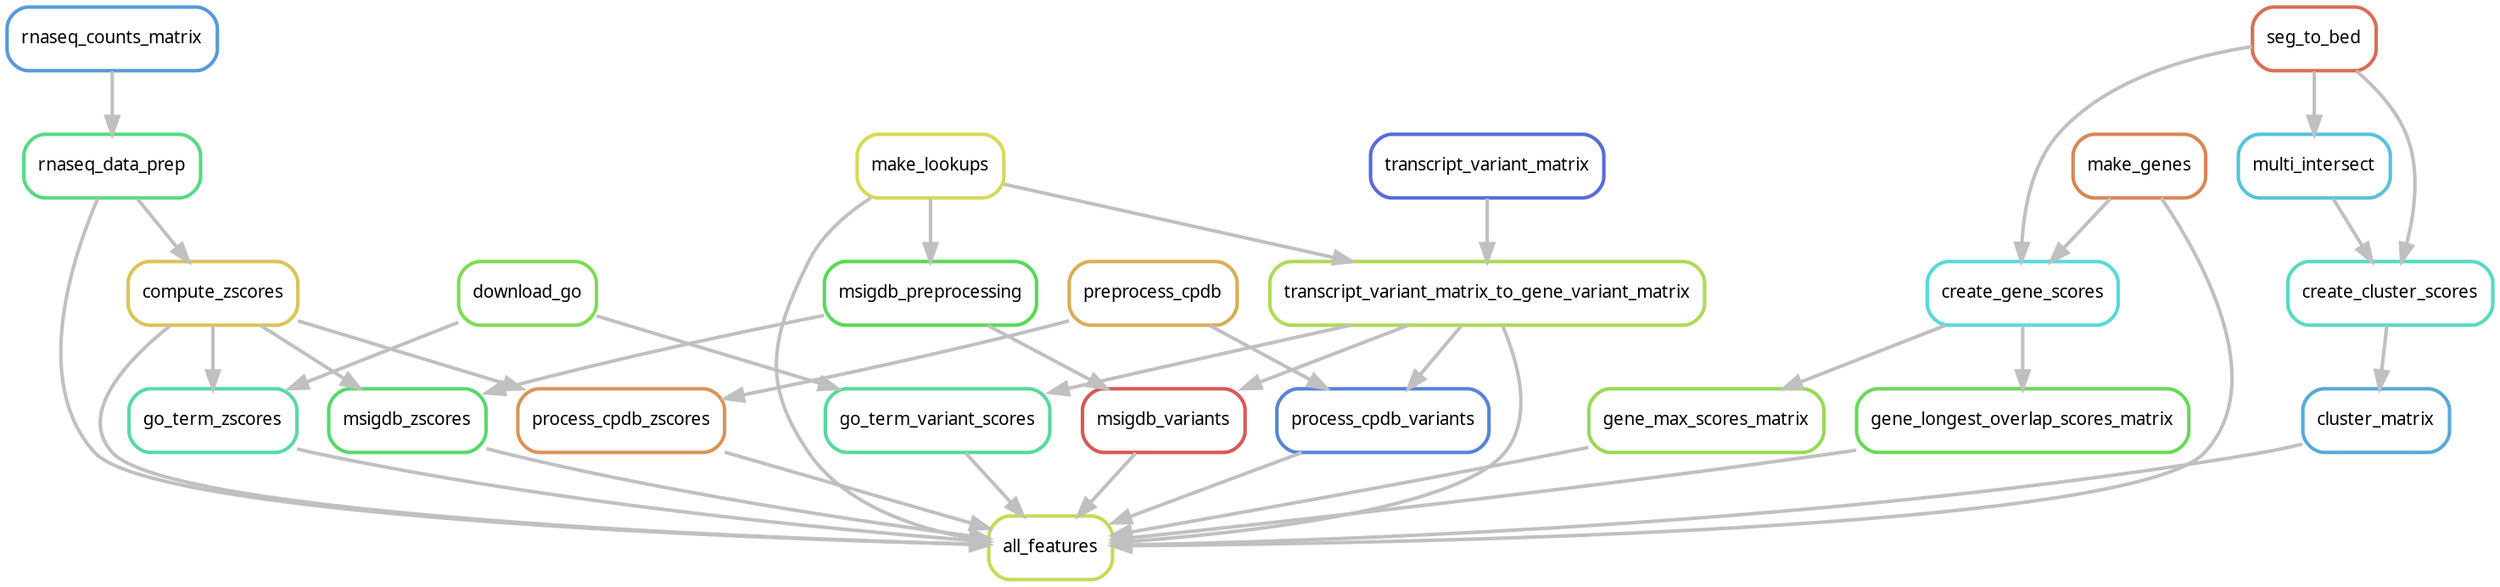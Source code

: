 digraph snakemake_dag {
    graph[bgcolor=white, margin=0];
    node[shape=box, style=rounded, fontname=sans,                 fontsize=10, penwidth=2];
    edge[penwidth=2, color=grey];
	0[label = "msigdb_preprocessing", color = "0.33 0.6 0.85", style="rounded"];
	1[label = "msigdb_zscores", color = "0.36 0.6 0.85", style="rounded"];
	2[label = "rnaseq_data_prep", color = "0.39 0.6 0.85", style="rounded"];
	3[label = "go_term_variant_scores", color = "0.42 0.6 0.85", style="rounded"];
	4[label = "go_term_zscores", color = "0.44 0.6 0.85", style="rounded"];
	5[label = "create_cluster_scores", color = "0.47 0.6 0.85", style="rounded"];
	6[label = "msigdb_variants", color = "0.00 0.6 0.85", style="rounded"];
	7[label = "seg_to_bed", color = "0.03 0.6 0.85", style="rounded"];
	8[label = "transcript_variant_matrix", color = "0.64 0.6 0.85", style="rounded"];
	9[label = "create_gene_scores", color = "0.50 0.6 0.85", style="rounded"];
	10[label = "multi_intersect", color = "0.53 0.6 0.85", style="rounded"];
	11[label = "cluster_matrix", color = "0.56 0.6 0.85", style="rounded"];
	12[label = "process_cpdb_zscores", color = "0.08 0.6 0.85", style="rounded"];
	13[label = "preprocess_cpdb", color = "0.11 0.6 0.85", style="rounded"];
	14[label = "compute_zscores", color = "0.14 0.6 0.85", style="rounded"];
	15[label = "process_cpdb_variants", color = "0.61 0.6 0.85", style="rounded"];
	16[label = "make_genes", color = "0.06 0.6 0.85", style="rounded"];
	17[label = "make_lookups", color = "0.17 0.6 0.85", style="rounded"];
	18[label = "all_features", color = "0.19 0.6 0.85", style="rounded"];
	19[label = "transcript_variant_matrix_to_gene_variant_matrix", color = "0.22 0.6 0.85", style="rounded"];
	20[label = "gene_max_scores_matrix", color = "0.25 0.6 0.85", style="rounded"];
	21[label = "download_go", color = "0.28 0.6 0.85", style="rounded"];
	22[label = "gene_longest_overlap_scores_matrix", color = "0.31 0.6 0.85", style="rounded"];
	23[label = "rnaseq_counts_matrix", color = "0.58 0.6 0.85", style="rounded"];
	17 -> 0
	0 -> 1
	14 -> 1
	23 -> 2
	21 -> 3
	19 -> 3
	21 -> 4
	14 -> 4
	7 -> 5
	10 -> 5
	0 -> 6
	19 -> 6
	7 -> 9
	16 -> 9
	7 -> 10
	5 -> 11
	13 -> 12
	14 -> 12
	2 -> 14
	13 -> 15
	19 -> 15
	1 -> 18
	11 -> 18
	2 -> 18
	3 -> 18
	12 -> 18
	4 -> 18
	14 -> 18
	6 -> 18
	15 -> 18
	17 -> 18
	19 -> 18
	20 -> 18
	22 -> 18
	16 -> 18
	8 -> 19
	17 -> 19
	9 -> 20
	9 -> 22
}            
